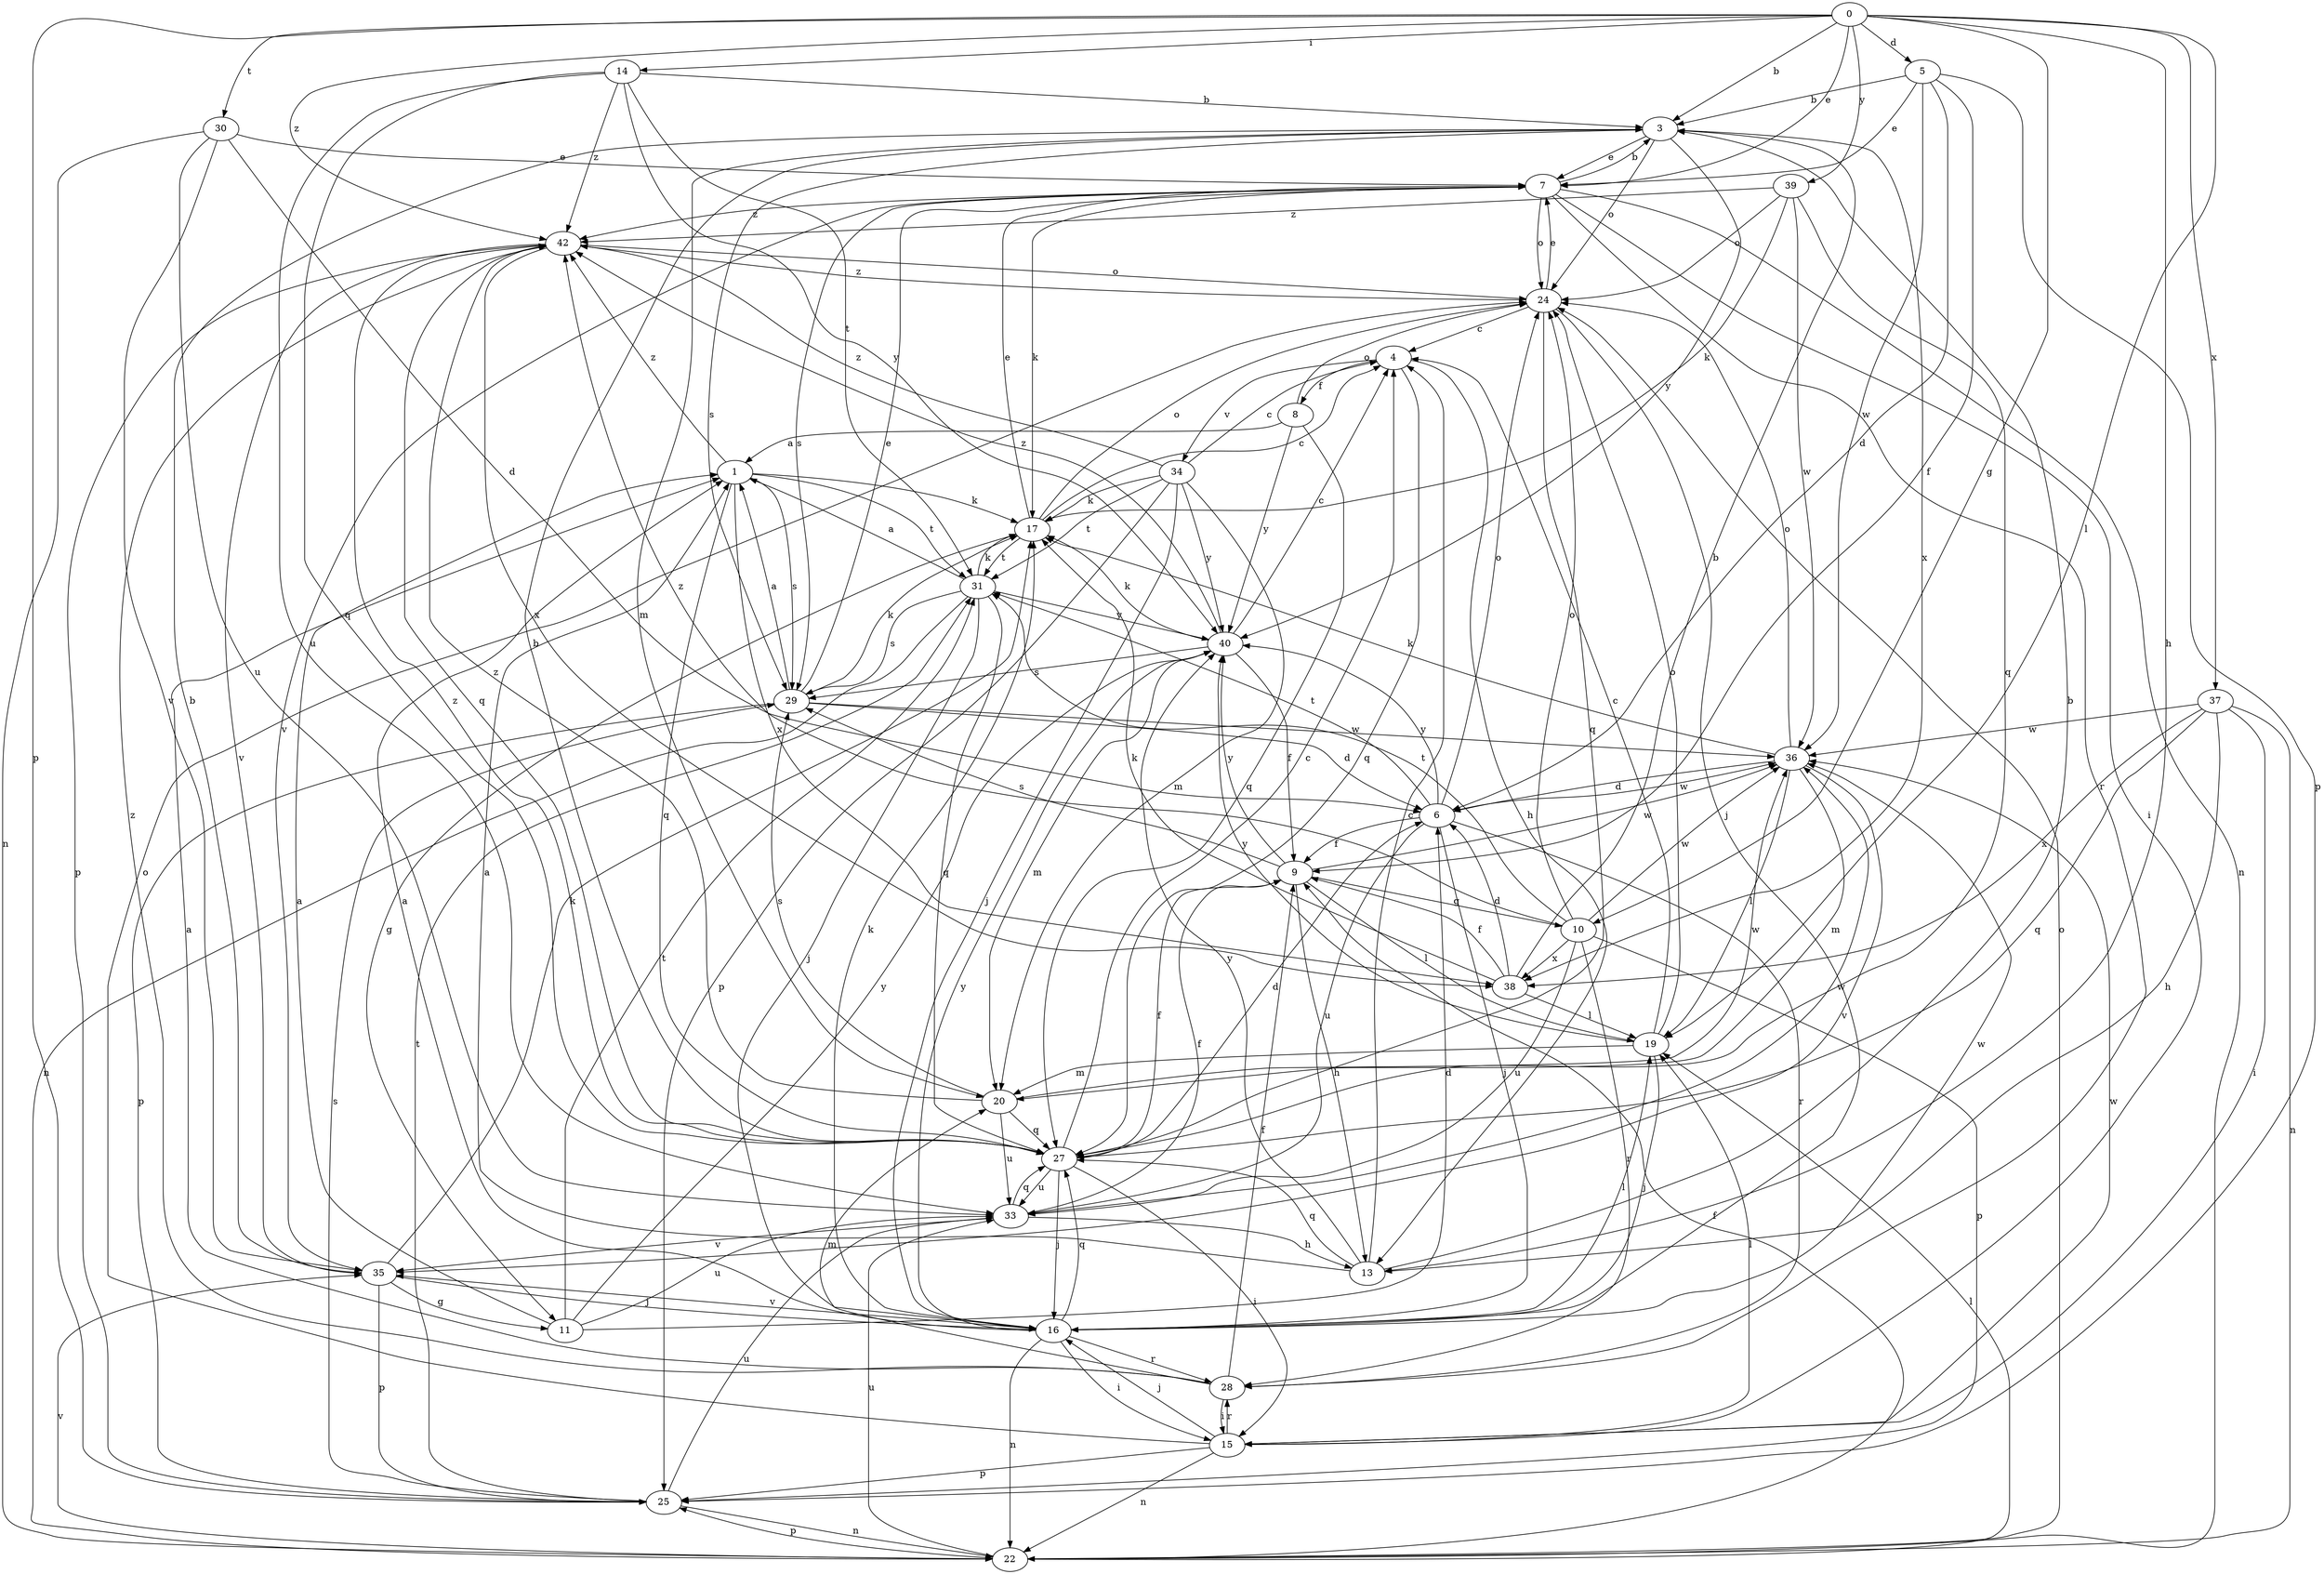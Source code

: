 strict digraph  {
0;
1;
3;
4;
5;
6;
7;
8;
9;
10;
11;
13;
14;
15;
16;
17;
19;
20;
22;
24;
25;
27;
28;
29;
30;
31;
33;
34;
35;
36;
37;
38;
39;
40;
42;
0 -> 3  [label=b];
0 -> 5  [label=d];
0 -> 7  [label=e];
0 -> 10  [label=g];
0 -> 13  [label=h];
0 -> 14  [label=i];
0 -> 19  [label=l];
0 -> 25  [label=p];
0 -> 30  [label=t];
0 -> 37  [label=x];
0 -> 39  [label=y];
0 -> 42  [label=z];
1 -> 17  [label=k];
1 -> 27  [label=q];
1 -> 29  [label=s];
1 -> 31  [label=t];
1 -> 38  [label=x];
1 -> 42  [label=z];
3 -> 7  [label=e];
3 -> 20  [label=m];
3 -> 24  [label=o];
3 -> 29  [label=s];
3 -> 38  [label=x];
3 -> 40  [label=y];
4 -> 8  [label=f];
4 -> 13  [label=h];
4 -> 27  [label=q];
4 -> 34  [label=v];
5 -> 3  [label=b];
5 -> 6  [label=d];
5 -> 7  [label=e];
5 -> 9  [label=f];
5 -> 25  [label=p];
5 -> 36  [label=w];
6 -> 9  [label=f];
6 -> 16  [label=j];
6 -> 24  [label=o];
6 -> 28  [label=r];
6 -> 31  [label=t];
6 -> 33  [label=u];
6 -> 36  [label=w];
6 -> 40  [label=y];
7 -> 3  [label=b];
7 -> 15  [label=i];
7 -> 17  [label=k];
7 -> 22  [label=n];
7 -> 24  [label=o];
7 -> 28  [label=r];
7 -> 29  [label=s];
7 -> 35  [label=v];
7 -> 42  [label=z];
8 -> 1  [label=a];
8 -> 24  [label=o];
8 -> 27  [label=q];
8 -> 40  [label=y];
9 -> 10  [label=g];
9 -> 13  [label=h];
9 -> 19  [label=l];
9 -> 29  [label=s];
9 -> 36  [label=w];
9 -> 40  [label=y];
10 -> 24  [label=o];
10 -> 25  [label=p];
10 -> 28  [label=r];
10 -> 31  [label=t];
10 -> 33  [label=u];
10 -> 36  [label=w];
10 -> 38  [label=x];
10 -> 42  [label=z];
11 -> 1  [label=a];
11 -> 6  [label=d];
11 -> 31  [label=t];
11 -> 33  [label=u];
11 -> 40  [label=y];
13 -> 1  [label=a];
13 -> 3  [label=b];
13 -> 4  [label=c];
13 -> 27  [label=q];
13 -> 40  [label=y];
14 -> 3  [label=b];
14 -> 27  [label=q];
14 -> 31  [label=t];
14 -> 33  [label=u];
14 -> 40  [label=y];
14 -> 42  [label=z];
15 -> 16  [label=j];
15 -> 19  [label=l];
15 -> 22  [label=n];
15 -> 24  [label=o];
15 -> 25  [label=p];
15 -> 28  [label=r];
15 -> 36  [label=w];
16 -> 1  [label=a];
16 -> 15  [label=i];
16 -> 17  [label=k];
16 -> 19  [label=l];
16 -> 22  [label=n];
16 -> 27  [label=q];
16 -> 28  [label=r];
16 -> 35  [label=v];
16 -> 36  [label=w];
16 -> 40  [label=y];
17 -> 4  [label=c];
17 -> 7  [label=e];
17 -> 11  [label=g];
17 -> 24  [label=o];
17 -> 31  [label=t];
19 -> 4  [label=c];
19 -> 16  [label=j];
19 -> 20  [label=m];
19 -> 24  [label=o];
19 -> 40  [label=y];
20 -> 27  [label=q];
20 -> 29  [label=s];
20 -> 33  [label=u];
20 -> 36  [label=w];
20 -> 42  [label=z];
22 -> 9  [label=f];
22 -> 19  [label=l];
22 -> 24  [label=o];
22 -> 25  [label=p];
22 -> 33  [label=u];
22 -> 35  [label=v];
24 -> 4  [label=c];
24 -> 7  [label=e];
24 -> 16  [label=j];
24 -> 27  [label=q];
24 -> 42  [label=z];
25 -> 22  [label=n];
25 -> 29  [label=s];
25 -> 31  [label=t];
25 -> 33  [label=u];
27 -> 3  [label=b];
27 -> 4  [label=c];
27 -> 6  [label=d];
27 -> 9  [label=f];
27 -> 15  [label=i];
27 -> 16  [label=j];
27 -> 33  [label=u];
27 -> 42  [label=z];
28 -> 1  [label=a];
28 -> 9  [label=f];
28 -> 15  [label=i];
28 -> 20  [label=m];
28 -> 42  [label=z];
29 -> 1  [label=a];
29 -> 6  [label=d];
29 -> 7  [label=e];
29 -> 17  [label=k];
29 -> 25  [label=p];
29 -> 36  [label=w];
30 -> 6  [label=d];
30 -> 7  [label=e];
30 -> 22  [label=n];
30 -> 33  [label=u];
30 -> 35  [label=v];
31 -> 1  [label=a];
31 -> 16  [label=j];
31 -> 17  [label=k];
31 -> 22  [label=n];
31 -> 27  [label=q];
31 -> 29  [label=s];
31 -> 40  [label=y];
33 -> 9  [label=f];
33 -> 13  [label=h];
33 -> 27  [label=q];
33 -> 35  [label=v];
33 -> 36  [label=w];
34 -> 4  [label=c];
34 -> 16  [label=j];
34 -> 17  [label=k];
34 -> 20  [label=m];
34 -> 25  [label=p];
34 -> 31  [label=t];
34 -> 40  [label=y];
34 -> 42  [label=z];
35 -> 3  [label=b];
35 -> 11  [label=g];
35 -> 16  [label=j];
35 -> 17  [label=k];
35 -> 25  [label=p];
36 -> 6  [label=d];
36 -> 17  [label=k];
36 -> 19  [label=l];
36 -> 20  [label=m];
36 -> 24  [label=o];
36 -> 35  [label=v];
37 -> 13  [label=h];
37 -> 15  [label=i];
37 -> 22  [label=n];
37 -> 27  [label=q];
37 -> 36  [label=w];
37 -> 38  [label=x];
38 -> 3  [label=b];
38 -> 6  [label=d];
38 -> 9  [label=f];
38 -> 17  [label=k];
38 -> 19  [label=l];
39 -> 17  [label=k];
39 -> 24  [label=o];
39 -> 27  [label=q];
39 -> 36  [label=w];
39 -> 42  [label=z];
40 -> 4  [label=c];
40 -> 9  [label=f];
40 -> 17  [label=k];
40 -> 20  [label=m];
40 -> 29  [label=s];
40 -> 42  [label=z];
42 -> 24  [label=o];
42 -> 25  [label=p];
42 -> 27  [label=q];
42 -> 35  [label=v];
42 -> 38  [label=x];
}

